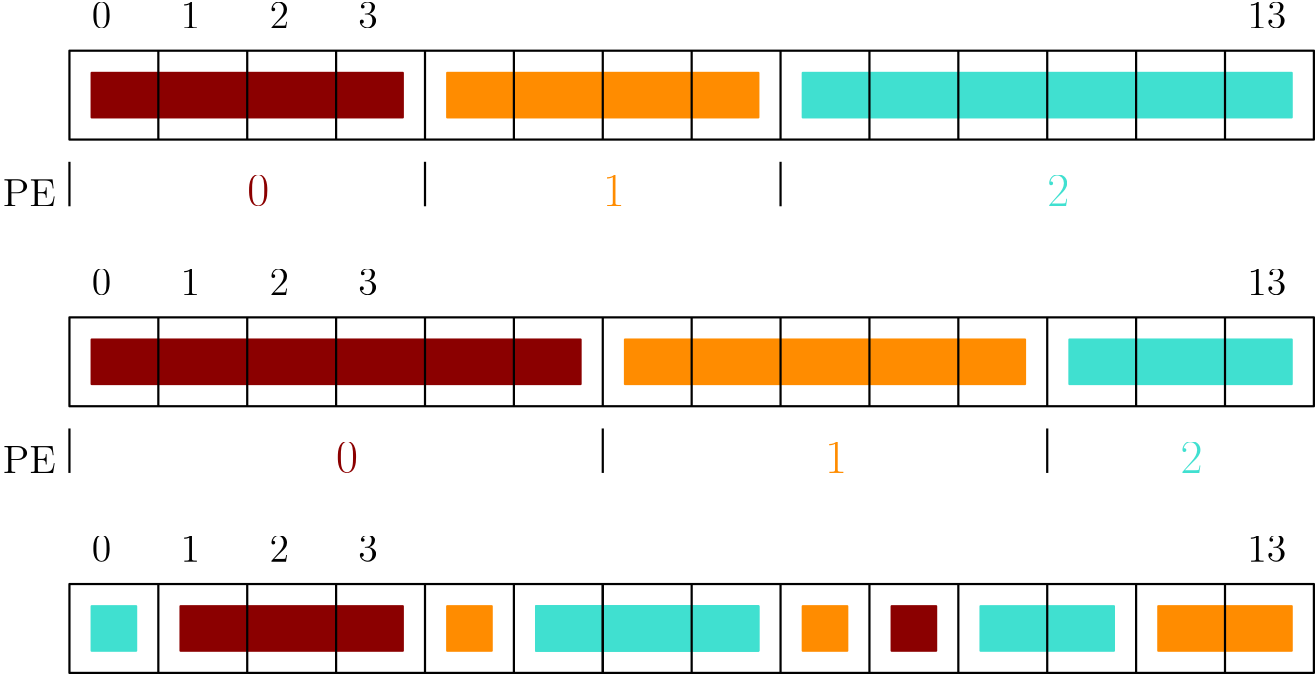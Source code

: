 <?xml version="1.0"?>
<!DOCTYPE ipe SYSTEM "ipe.dtd">
<ipe version="70206" creator="Ipe 7.2.7">
<info created="D:20190701152704" modified="D:20190701153133"/>
<ipestyle name="basic">
<symbol name="arrow/arc(spx)">
<path stroke="sym-stroke" fill="sym-stroke" pen="sym-pen">
0 0 m
-1 0.333 l
-1 -0.333 l
h
</path>
</symbol>
<symbol name="arrow/farc(spx)">
<path stroke="sym-stroke" fill="white" pen="sym-pen">
0 0 m
-1 0.333 l
-1 -0.333 l
h
</path>
</symbol>
<symbol name="arrow/ptarc(spx)">
<path stroke="sym-stroke" fill="sym-stroke" pen="sym-pen">
0 0 m
-1 0.333 l
-0.8 0 l
-1 -0.333 l
h
</path>
</symbol>
<symbol name="arrow/fptarc(spx)">
<path stroke="sym-stroke" fill="white" pen="sym-pen">
0 0 m
-1 0.333 l
-0.8 0 l
-1 -0.333 l
h
</path>
</symbol>
<symbol name="mark/circle(sx)" transformations="translations">
<path fill="sym-stroke">
0.6 0 0 0.6 0 0 e
0.4 0 0 0.4 0 0 e
</path>
</symbol>
<symbol name="mark/disk(sx)" transformations="translations">
<path fill="sym-stroke">
0.6 0 0 0.6 0 0 e
</path>
</symbol>
<symbol name="mark/fdisk(sfx)" transformations="translations">
<group>
<path fill="sym-fill">
0.5 0 0 0.5 0 0 e
</path>
<path fill="sym-stroke" fillrule="eofill">
0.6 0 0 0.6 0 0 e
0.4 0 0 0.4 0 0 e
</path>
</group>
</symbol>
<symbol name="mark/box(sx)" transformations="translations">
<path fill="sym-stroke" fillrule="eofill">
-0.6 -0.6 m
0.6 -0.6 l
0.6 0.6 l
-0.6 0.6 l
h
-0.4 -0.4 m
0.4 -0.4 l
0.4 0.4 l
-0.4 0.4 l
h
</path>
</symbol>
<symbol name="mark/square(sx)" transformations="translations">
<path fill="sym-stroke">
-0.6 -0.6 m
0.6 -0.6 l
0.6 0.6 l
-0.6 0.6 l
h
</path>
</symbol>
<symbol name="mark/fsquare(sfx)" transformations="translations">
<group>
<path fill="sym-fill">
-0.5 -0.5 m
0.5 -0.5 l
0.5 0.5 l
-0.5 0.5 l
h
</path>
<path fill="sym-stroke" fillrule="eofill">
-0.6 -0.6 m
0.6 -0.6 l
0.6 0.6 l
-0.6 0.6 l
h
-0.4 -0.4 m
0.4 -0.4 l
0.4 0.4 l
-0.4 0.4 l
h
</path>
</group>
</symbol>
<symbol name="mark/cross(sx)" transformations="translations">
<group>
<path fill="sym-stroke">
-0.43 -0.57 m
0.57 0.43 l
0.43 0.57 l
-0.57 -0.43 l
h
</path>
<path fill="sym-stroke">
-0.43 0.57 m
0.57 -0.43 l
0.43 -0.57 l
-0.57 0.43 l
h
</path>
</group>
</symbol>
<symbol name="arrow/fnormal(spx)">
<path stroke="sym-stroke" fill="white" pen="sym-pen">
0 0 m
-1 0.333 l
-1 -0.333 l
h
</path>
</symbol>
<symbol name="arrow/pointed(spx)">
<path stroke="sym-stroke" fill="sym-stroke" pen="sym-pen">
0 0 m
-1 0.333 l
-0.8 0 l
-1 -0.333 l
h
</path>
</symbol>
<symbol name="arrow/fpointed(spx)">
<path stroke="sym-stroke" fill="white" pen="sym-pen">
0 0 m
-1 0.333 l
-0.8 0 l
-1 -0.333 l
h
</path>
</symbol>
<symbol name="arrow/linear(spx)">
<path stroke="sym-stroke" pen="sym-pen">
-1 0.333 m
0 0 l
-1 -0.333 l
</path>
</symbol>
<symbol name="arrow/fdouble(spx)">
<path stroke="sym-stroke" fill="white" pen="sym-pen">
0 0 m
-1 0.333 l
-1 -0.333 l
h
-1 0 m
-2 0.333 l
-2 -0.333 l
h
</path>
</symbol>
<symbol name="arrow/double(spx)">
<path stroke="sym-stroke" fill="sym-stroke" pen="sym-pen">
0 0 m
-1 0.333 l
-1 -0.333 l
h
-1 0 m
-2 0.333 l
-2 -0.333 l
h
</path>
</symbol>
<pen name="heavier" value="0.8"/>
<pen name="fat" value="1.2"/>
<pen name="ultrafat" value="2"/>
<symbolsize name="large" value="5"/>
<symbolsize name="small" value="2"/>
<symbolsize name="tiny" value="1.1"/>
<arrowsize name="large" value="10"/>
<arrowsize name="small" value="5"/>
<arrowsize name="tiny" value="3"/>
<color name="red" value="1 0 0"/>
<color name="green" value="0 1 0"/>
<color name="blue" value="0 0 1"/>
<color name="yellow" value="1 1 0"/>
<color name="orange" value="1 0.647 0"/>
<color name="gold" value="1 0.843 0"/>
<color name="purple" value="0.627 0.125 0.941"/>
<color name="gray" value="0.745"/>
<color name="brown" value="0.647 0.165 0.165"/>
<color name="navy" value="0 0 0.502"/>
<color name="pink" value="1 0.753 0.796"/>
<color name="seagreen" value="0.18 0.545 0.341"/>
<color name="turquoise" value="0.251 0.878 0.816"/>
<color name="violet" value="0.933 0.51 0.933"/>
<color name="darkblue" value="0 0 0.545"/>
<color name="darkcyan" value="0 0.545 0.545"/>
<color name="darkgray" value="0.663"/>
<color name="darkgreen" value="0 0.392 0"/>
<color name="darkmagenta" value="0.545 0 0.545"/>
<color name="darkorange" value="1 0.549 0"/>
<color name="darkred" value="0.545 0 0"/>
<color name="lightblue" value="0.678 0.847 0.902"/>
<color name="lightcyan" value="0.878 1 1"/>
<color name="lightgray" value="0.827"/>
<color name="lightgreen" value="0.565 0.933 0.565"/>
<color name="lightyellow" value="1 1 0.878"/>
<dashstyle name="dashed" value="[4] 0"/>
<dashstyle name="dotted" value="[1 3] 0"/>
<dashstyle name="dash dotted" value="[4 2 1 2] 0"/>
<dashstyle name="dash dot dotted" value="[4 2 1 2 1 2] 0"/>
<textsize name="large" value="\large"/>
<textsize name="Large" value="\Large"/>
<textsize name="LARGE" value="\LARGE"/>
<textsize name="huge" value="\huge"/>
<textsize name="Huge" value="\Huge"/>
<textsize name="small" value="\small"/>
<textsize name="footnote" value="\footnotesize"/>
<textsize name="tiny" value="\tiny"/>
<textstyle name="center" begin="\begin{center}" end="\end{center}"/>
<textstyle name="itemize" begin="\begin{itemize}" end="\end{itemize}"/>
<textstyle name="item" begin="\begin{itemize}\item{}" end="\end{itemize}"/>
<gridsize name="4 pts" value="4"/>
<gridsize name="8 pts (~3 mm)" value="8"/>
<gridsize name="16 pts (~6 mm)" value="16"/>
<gridsize name="32 pts (~12 mm)" value="32"/>
<gridsize name="10 pts (~3.5 mm)" value="10"/>
<gridsize name="20 pts (~7 mm)" value="20"/>
<gridsize name="14 pts (~5 mm)" value="14"/>
<gridsize name="28 pts (~10 mm)" value="28"/>
<gridsize name="56 pts (~20 mm)" value="56"/>
<anglesize name="90 deg" value="90"/>
<anglesize name="60 deg" value="60"/>
<anglesize name="45 deg" value="45"/>
<anglesize name="30 deg" value="30"/>
<anglesize name="22.5 deg" value="22.5"/>
<opacity name="10%" value="0.1"/>
<opacity name="30%" value="0.3"/>
<opacity name="50%" value="0.5"/>
<opacity name="75%" value="0.75"/>
<tiling name="falling" angle="-60" step="4" width="1"/>
<tiling name="rising" angle="30" step="4" width="1"/>
</ipestyle>
<page>
<layer name="alpha"/>
<view layers="alpha" active="alpha"/>
<path layer="alpha" matrix="0.454545 0 0 1 65.4545 -192" stroke="turquoise" fill="turquoise" pen="heavier">
296 792 m
296 776 l
472 776 l
472 792 l
h
</path>
<path stroke="turquoise" fill="turquoise" pen="heavier">
360 600 m
360 584 l
408 584 l
408 600 l
h
</path>
<path stroke="darkorange" fill="darkorange" pen="heavier">
168 792 m
168 776 l
280 776 l
280 792 l
h
</path>
<path stroke="turquoise" fill="turquoise" pen="heavier">
296 792 m
296 776 l
472 776 l
472 792 l
h
</path>
<path stroke="darkred" fill="darkred" pen="heavier">
40 792 m
40 776 l
152 776 l
152 792 l
h
</path>
<path matrix="0.933333 0 0 1 2.13333 0" stroke="black" pen="heavier">
32 800 m
32 768 l
512 768 l
512 800 l
h
</path>
<text transformations="translations" pos="40 808" stroke="black" type="label" width="7.024" height="9.245" depth="0" valign="baseline" size="Large">0</text>
<text transformations="translations" pos="72 808" stroke="black" type="label" width="7.024" height="9.245" depth="0" valign="baseline" size="Large">1</text>
<text transformations="translations" pos="104 808" stroke="black" type="label" width="7.024" height="9.245" depth="0" valign="baseline" size="Large">2</text>
<text transformations="translations" pos="456 808" stroke="black" type="label" width="14.047" height="9.245" depth="0" valign="baseline" size="Large">13</text>
<path stroke="black" pen="heavier">
64 768 m
64 800 l
</path>
<path matrix="1 0 0 1 32 0" stroke="black" pen="heavier">
64 768 m
64 800 l
</path>
<path matrix="1 0 0 1 64 0" stroke="black" pen="heavier">
64 768 m
64 800 l
</path>
<path matrix="1 0 0 1 96 0" stroke="black" pen="heavier">
64 768 m
64 800 l
</path>
<path matrix="1 0 0 1 128 0" stroke="black" pen="heavier">
64 768 m
64 800 l
</path>
<path matrix="1 0 0 1 160 0" stroke="black" pen="heavier">
64 768 m
64 800 l
</path>
<path matrix="1 0 0 1 192 0" stroke="black" pen="heavier">
64 768 m
64 800 l
</path>
<path matrix="1 0 0 1 224 0" stroke="black" pen="heavier">
64 768 m
64 800 l
</path>
<path matrix="1 0 0 1 256 0" stroke="black" pen="heavier">
64 768 m
64 800 l
</path>
<path matrix="1 0 0 1 288 0" stroke="black" pen="heavier">
64 768 m
64 800 l
</path>
<path matrix="1 0 0 1 320 0" stroke="black" pen="heavier">
64 768 m
64 800 l
</path>
<path matrix="1 0 0 1 352 0" stroke="black" pen="heavier">
64 768 m
64 800 l
</path>
<path matrix="1 0 0 1 384 0" stroke="black" pen="heavier">
64 768 m
64 800 l
</path>
<text transformations="translations" pos="136 808" stroke="black" type="label" width="7.024" height="9.245" depth="0" valign="baseline" size="Large">3</text>
<path stroke="black" pen="heavier">
32 760 m
32 744 l
</path>
<path stroke="black" pen="heavier">
160 760 m
160 744 l
</path>
<text matrix="1 0 0 1 0 -8" transformations="translations" pos="8 752" stroke="black" type="label" width="23.797" height="9.803" depth="0" valign="baseline" size="Large">PE
</text>
<text matrix="1 0 0 1 8 0" transformations="translations" pos="88 744" stroke="darkred" type="label" width="7.895" height="11.097" depth="0" valign="baseline" size="LARGE">0</text>
<path matrix="1 0 0 1 128 0" stroke="black" pen="heavier">
160 760 m
160 744 l
</path>
<text transformations="translations" pos="224 744" stroke="darkorange" type="label" width="7.895" height="11.097" depth="0" valign="baseline" size="LARGE">1</text>
<text transformations="translations" pos="384 744" stroke="turquoise" type="label" width="7.895" height="11.097" depth="0" valign="baseline" size="LARGE">2</text>
<path matrix="1.28571 0 0 1 16 -96" stroke="darkorange" fill="darkorange" pen="heavier">
168 792 m
168 776 l
280 776 l
280 792 l
h
</path>
<path matrix="0.454545 0 0 1 257.455 -96" stroke="turquoise" fill="turquoise" pen="heavier">
296 792 m
296 776 l
472 776 l
472 792 l
h
</path>
<path matrix="1.57143 0 0 1 -22.8571 -96" stroke="darkred" fill="darkred" pen="heavier">
40 792 m
40 776 l
152 776 l
152 792 l
h
</path>
<path matrix="0.933333 0 0 1 2.13333 -96" stroke="black" pen="heavier">
32 800 m
32 768 l
512 768 l
512 800 l
h
</path>
<text matrix="1 0 0 1 0 -96" transformations="translations" pos="40 808" stroke="black" type="label" valign="baseline" size="Large">0</text>
<text matrix="1 0 0 1 0 -96" transformations="translations" pos="72 808" stroke="black" type="label" valign="baseline" size="Large">1</text>
<text matrix="1 0 0 1 0 -96" transformations="translations" pos="104 808" stroke="black" type="label" valign="baseline" size="Large">2</text>
<text matrix="1 0 0 1 0 -96" transformations="translations" pos="456 808" stroke="black" type="label" valign="baseline" size="Large">13</text>
<path matrix="1 0 0 1 0 -96" stroke="black" pen="heavier">
64 768 m
64 800 l
</path>
<path matrix="1 0 0 1 32 -96" stroke="black" pen="heavier">
64 768 m
64 800 l
</path>
<path matrix="1 0 0 1 64 -96" stroke="black" pen="heavier">
64 768 m
64 800 l
</path>
<path matrix="1 0 0 1 96 -96" stroke="black" pen="heavier">
64 768 m
64 800 l
</path>
<path matrix="1 0 0 1 128 -96" stroke="black" pen="heavier">
64 768 m
64 800 l
</path>
<path matrix="1 0 0 1 160 -96" stroke="black" pen="heavier">
64 768 m
64 800 l
</path>
<path matrix="1 0 0 1 192 -96" stroke="black" pen="heavier">
64 768 m
64 800 l
</path>
<path matrix="1 0 0 1 224 -96" stroke="black" pen="heavier">
64 768 m
64 800 l
</path>
<path matrix="1 0 0 1 256 -96" stroke="black" pen="heavier">
64 768 m
64 800 l
</path>
<path matrix="1 0 0 1 288 -96" stroke="black" pen="heavier">
64 768 m
64 800 l
</path>
<path matrix="1 0 0 1 320 -96" stroke="black" pen="heavier">
64 768 m
64 800 l
</path>
<path matrix="1 0 0 1 352 -96" stroke="black" pen="heavier">
64 768 m
64 800 l
</path>
<path matrix="1 0 0 1 384 -96" stroke="black" pen="heavier">
64 768 m
64 800 l
</path>
<text matrix="1 0 0 1 0 -96" transformations="translations" pos="136 808" stroke="black" type="label" valign="baseline" size="Large">3</text>
<path matrix="1 0 0 1 0 -96" stroke="black" pen="heavier">
32 760 m
32 744 l
</path>
<path matrix="1 0 0 1 64 -96" stroke="black" pen="heavier">
160 760 m
160 744 l
</path>
<text matrix="1 0 0 1 0 -104" transformations="translations" pos="8 752" stroke="black" type="label" valign="baseline" size="Large">PE
</text>
<text matrix="1 0 0 1 40 -96" transformations="translations" pos="88 744" stroke="darkred" type="label" valign="baseline" size="LARGE">0</text>
<path matrix="1 0 0 1 224 -96" stroke="black" pen="heavier">
160 760 m
160 744 l
</path>
<text matrix="1 0 0 1 80 -96" transformations="translations" pos="224 744" stroke="darkorange" type="label" valign="baseline" size="LARGE">1</text>
<text matrix="1 0 0 1 48 -96" transformations="translations" pos="384 744" stroke="turquoise" type="label" valign="baseline" size="LARGE">2</text>
<path matrix="0.428571 0 0 1 352 -192" stroke="darkorange" fill="darkorange" pen="heavier">
168 792 m
168 776 l
280 776 l
280 792 l
h
</path>
<path matrix="0.454545 0 0 1 65.4545 -192" stroke="turquoise" fill="turquoise" pen="heavier">
296 792 m
296 776 l
472 776 l
472 792 l
h
</path>
<path matrix="0.714286 0 0 1 43.4286 -192" stroke="darkred" fill="darkred" pen="heavier">
40 792 m
40 776 l
152 776 l
152 792 l
h
</path>
<path matrix="0.933333 0 0 1 2.13333 -192" stroke="black" pen="heavier">
32 800 m
32 768 l
512 768 l
512 800 l
h
</path>
<text matrix="1 0 0 1 0 -192" transformations="translations" pos="40 808" stroke="black" type="label" valign="baseline" size="Large">0</text>
<text matrix="1 0 0 1 0 -192" transformations="translations" pos="72 808" stroke="black" type="label" valign="baseline" size="Large">1</text>
<text matrix="1 0 0 1 0 -192" transformations="translations" pos="104 808" stroke="black" type="label" valign="baseline" size="Large">2</text>
<text matrix="1 0 0 1 0 -192" transformations="translations" pos="456 808" stroke="black" type="label" valign="baseline" size="Large">13</text>
<path matrix="1 0 0 1 0 -192" stroke="black" pen="heavier">
64 768 m
64 800 l
</path>
<path matrix="1 0 0 1 32 -192" stroke="black" pen="heavier">
64 768 m
64 800 l
</path>
<path matrix="1 0 0 1 64 -192" stroke="black" pen="heavier">
64 768 m
64 800 l
</path>
<path matrix="1 0 0 1 96 -192" stroke="black" pen="heavier">
64 768 m
64 800 l
</path>
<path matrix="1 0 0 1 128 -192" stroke="black" pen="heavier">
64 768 m
64 800 l
</path>
<path matrix="1 0 0 1 160 -192" stroke="black" pen="heavier">
64 768 m
64 800 l
</path>
<path matrix="1 0 0 1 192 -192" stroke="black" pen="heavier">
64 768 m
64 800 l
</path>
<path matrix="1 0 0 1 224 -192" stroke="black" pen="heavier">
64 768 m
64 800 l
</path>
<path matrix="1 0 0 1 256 -192" stroke="black" pen="heavier">
64 768 m
64 800 l
</path>
<path matrix="1 0 0 1 288 -192" stroke="black" pen="heavier">
64 768 m
64 800 l
</path>
<path matrix="1 0 0 1 320 -192" stroke="black" pen="heavier">
64 768 m
64 800 l
</path>
<path matrix="1 0 0 1 352 -192" stroke="black" pen="heavier">
64 768 m
64 800 l
</path>
<path matrix="1 0 0 1 384 -192" stroke="black" pen="heavier">
64 768 m
64 800 l
</path>
<text matrix="1 0 0 1 0 -192" transformations="translations" pos="136 808" stroke="black" type="label" valign="baseline" size="Large">3</text>
<path matrix="1 0 0 1 160 -192" stroke="black" pen="heavier">
64 768 m
64 800 l
</path>
<path stroke="turquoise" fill="turquoise" pen="heavier">
40 600 m
40 584 l
56 584 l
56 600 l
h
</path>
<path stroke="darkorange" fill="darkorange" pen="heavier">
168 600 m
168 584 l
184 584 l
184 600 l
h
</path>
<path stroke="darkorange" fill="darkorange" pen="heavier">
296 600 m
296 584 l
312 584 l
312 600 l
h
</path>
<path stroke="darkred" fill="darkred" pen="heavier">
328 600 m
328 584 l
344 584 l
344 600 l
h
</path>
</page>
</ipe>
